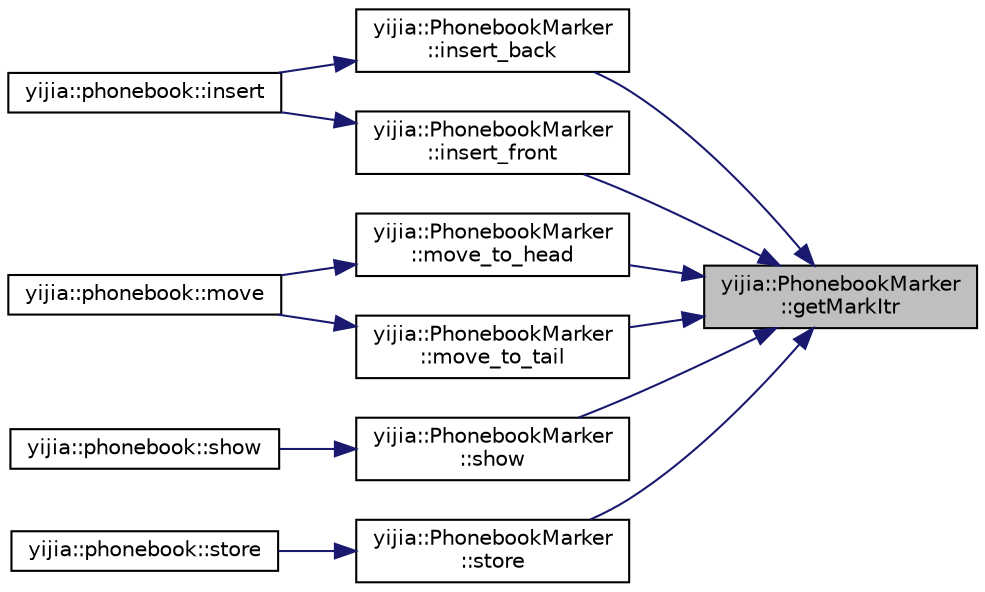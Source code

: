 digraph "yijia::PhonebookMarker::getMarkItr"
{
 // LATEX_PDF_SIZE
  edge [fontname="Helvetica",fontsize="10",labelfontname="Helvetica",labelfontsize="10"];
  node [fontname="Helvetica",fontsize="10",shape=record];
  rankdir="RL";
  Node1 [label="yijia::PhonebookMarker\l::getMarkItr",height=0.2,width=0.4,color="black", fillcolor="grey75", style="filled", fontcolor="black",tooltip=" "];
  Node1 -> Node2 [dir="back",color="midnightblue",fontsize="10",style="solid",fontname="Helvetica"];
  Node2 [label="yijia::PhonebookMarker\l::insert_back",height=0.2,width=0.4,color="black", fillcolor="white", style="filled",URL="$classyijia_1_1_phonebook_marker.html#aab8a806d631ab46c346c2a608ccb7e49",tooltip=" "];
  Node2 -> Node3 [dir="back",color="midnightblue",fontsize="10",style="solid",fontname="Helvetica"];
  Node3 [label="yijia::phonebook::insert",height=0.2,width=0.4,color="black", fillcolor="white", style="filled",URL="$namespaceyijia_1_1phonebook.html#a3f042d4c49b5790ef4ec51e51e7f5508",tooltip=" "];
  Node1 -> Node4 [dir="back",color="midnightblue",fontsize="10",style="solid",fontname="Helvetica"];
  Node4 [label="yijia::PhonebookMarker\l::insert_front",height=0.2,width=0.4,color="black", fillcolor="white", style="filled",URL="$classyijia_1_1_phonebook_marker.html#a155b3a54c63a240ecdd6b3d9850e16ee",tooltip=" "];
  Node4 -> Node3 [dir="back",color="midnightblue",fontsize="10",style="solid",fontname="Helvetica"];
  Node1 -> Node5 [dir="back",color="midnightblue",fontsize="10",style="solid",fontname="Helvetica"];
  Node5 [label="yijia::PhonebookMarker\l::move_to_head",height=0.2,width=0.4,color="black", fillcolor="white", style="filled",URL="$classyijia_1_1_phonebook_marker.html#aec0acb6d3d3136457e14071284c381bc",tooltip=" "];
  Node5 -> Node6 [dir="back",color="midnightblue",fontsize="10",style="solid",fontname="Helvetica"];
  Node6 [label="yijia::phonebook::move",height=0.2,width=0.4,color="black", fillcolor="white", style="filled",URL="$namespaceyijia_1_1phonebook.html#a0ed69b6e477fe0a903a56b6a0e557872",tooltip=" "];
  Node1 -> Node7 [dir="back",color="midnightblue",fontsize="10",style="solid",fontname="Helvetica"];
  Node7 [label="yijia::PhonebookMarker\l::move_to_tail",height=0.2,width=0.4,color="black", fillcolor="white", style="filled",URL="$classyijia_1_1_phonebook_marker.html#a47e0769dc92e892b3a8ef2a23912bc2e",tooltip=" "];
  Node7 -> Node6 [dir="back",color="midnightblue",fontsize="10",style="solid",fontname="Helvetica"];
  Node1 -> Node8 [dir="back",color="midnightblue",fontsize="10",style="solid",fontname="Helvetica"];
  Node8 [label="yijia::PhonebookMarker\l::show",height=0.2,width=0.4,color="black", fillcolor="white", style="filled",URL="$classyijia_1_1_phonebook_marker.html#aaafc48e41eb03222433118f3f03ee8be",tooltip=" "];
  Node8 -> Node9 [dir="back",color="midnightblue",fontsize="10",style="solid",fontname="Helvetica"];
  Node9 [label="yijia::phonebook::show",height=0.2,width=0.4,color="black", fillcolor="white", style="filled",URL="$namespaceyijia_1_1phonebook.html#a324b5a74bea1527003db84fa81bdd465",tooltip=" "];
  Node1 -> Node10 [dir="back",color="midnightblue",fontsize="10",style="solid",fontname="Helvetica"];
  Node10 [label="yijia::PhonebookMarker\l::store",height=0.2,width=0.4,color="black", fillcolor="white", style="filled",URL="$classyijia_1_1_phonebook_marker.html#a18a81a27ba27604721b8c21771129598",tooltip=" "];
  Node10 -> Node11 [dir="back",color="midnightblue",fontsize="10",style="solid",fontname="Helvetica"];
  Node11 [label="yijia::phonebook::store",height=0.2,width=0.4,color="black", fillcolor="white", style="filled",URL="$namespaceyijia_1_1phonebook.html#a5b85dc207422e90e6672673395e87ca8",tooltip=" "];
}
